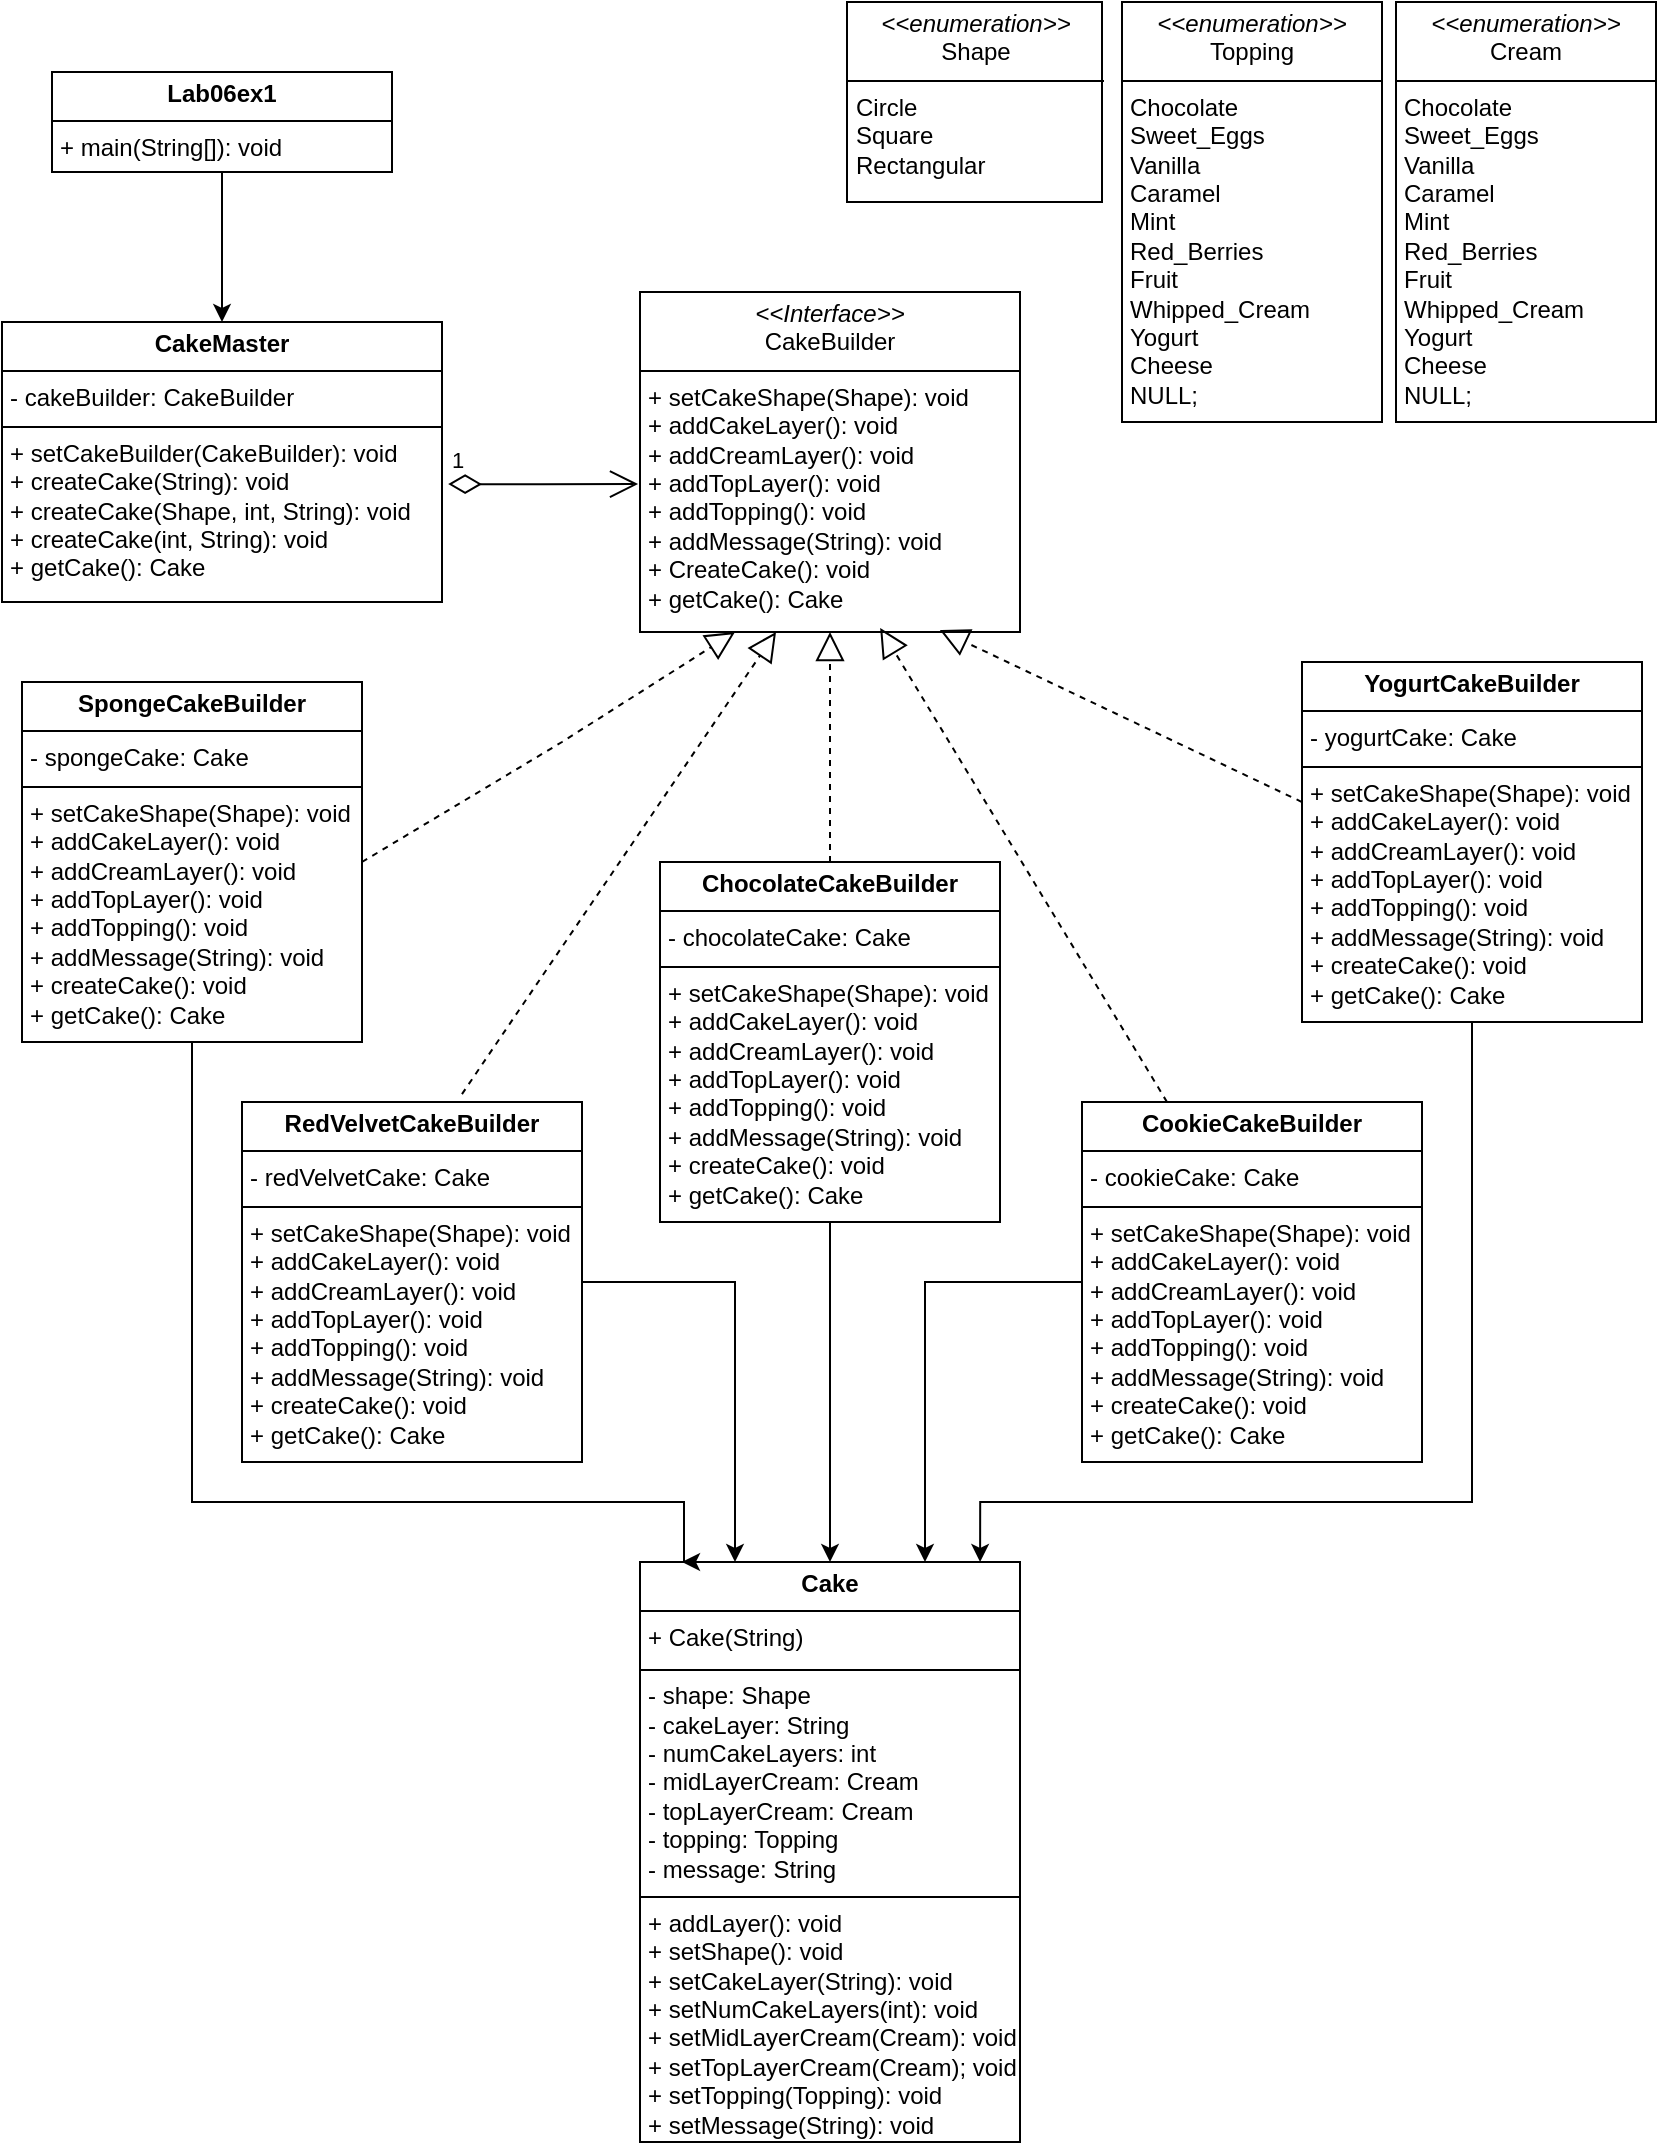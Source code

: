 <mxfile version="24.2.2" type="device">
  <diagram name="Página-1" id="mBvo0W72xKNeWZjzN-jS">
    <mxGraphModel dx="1529" dy="799" grid="1" gridSize="10" guides="1" tooltips="1" connect="1" arrows="1" fold="1" page="1" pageScale="1" pageWidth="827" pageHeight="1169" math="0" shadow="0">
      <root>
        <mxCell id="0" />
        <mxCell id="1" parent="0" />
        <mxCell id="tRLNnAY_f1KRqbkn1XkY-1" value="&lt;p style=&quot;margin:0px;margin-top:4px;text-align:center;&quot;&gt;&lt;i&gt;&amp;lt;&amp;lt;Interface&amp;gt;&amp;gt;&lt;/i&gt;&lt;br&gt;CakeBuilder&lt;/p&gt;&lt;hr size=&quot;1&quot; style=&quot;border-style:solid;&quot;&gt;&lt;p style=&quot;margin:0px;margin-left:4px;&quot;&gt;+ setCakeShape(Shape): void&lt;br&gt;+ addCakeLayer(): void&lt;/p&gt;&lt;p style=&quot;margin:0px;margin-left:4px;&quot;&gt;+ addCreamLayer(): void&lt;/p&gt;&lt;p style=&quot;margin:0px;margin-left:4px;&quot;&gt;+ addTopLayer(): void&lt;/p&gt;&lt;p style=&quot;margin:0px;margin-left:4px;&quot;&gt;+ addTopping(): void&lt;/p&gt;&lt;p style=&quot;margin:0px;margin-left:4px;&quot;&gt;+ addMessage(String): void&lt;/p&gt;&lt;p style=&quot;margin:0px;margin-left:4px;&quot;&gt;+ CreateCake(): void&lt;/p&gt;&lt;p style=&quot;margin:0px;margin-left:4px;&quot;&gt;+ getCake(): Cake&lt;/p&gt;" style="verticalAlign=top;align=left;overflow=fill;html=1;whiteSpace=wrap;" parent="1" vertex="1">
          <mxGeometry x="319" y="145" width="190" height="170" as="geometry" />
        </mxCell>
        <mxCell id="8yUIkWDaAz2AJ8cWUE-x-1" value="&lt;p style=&quot;margin:0px;margin-top:4px;text-align:center;&quot;&gt;&lt;b&gt;Cake&lt;/b&gt;&lt;/p&gt;&lt;hr size=&quot;1&quot; style=&quot;border-style:solid;&quot;&gt;&lt;p style=&quot;margin:0px;margin-left:4px;&quot;&gt;+ Cake(String)&lt;/p&gt;&lt;p style=&quot;margin:0px;margin-left:4px;&quot;&gt;&lt;br&gt;&lt;/p&gt;&lt;p style=&quot;margin:0px;margin-left:4px;&quot;&gt;- shape: Shape&lt;/p&gt;&lt;p style=&quot;margin:0px;margin-left:4px;&quot;&gt;- cakeLayer: String&lt;/p&gt;&lt;p style=&quot;margin:0px;margin-left:4px;&quot;&gt;- numCakeLayers: int&lt;/p&gt;&lt;p style=&quot;margin:0px;margin-left:4px;&quot;&gt;- midLayerCream: Cream&lt;/p&gt;&lt;p style=&quot;margin:0px;margin-left:4px;&quot;&gt;- topLayerCream: Cream&lt;/p&gt;&lt;p style=&quot;margin:0px;margin-left:4px;&quot;&gt;- topping: Topping&lt;/p&gt;&lt;p style=&quot;margin:0px;margin-left:4px;&quot;&gt;- message: String&lt;/p&gt;&lt;hr size=&quot;1&quot; style=&quot;border-style:solid;&quot;&gt;&lt;p style=&quot;margin:0px;margin-left:4px;&quot;&gt;+ addLayer(): void&lt;/p&gt;&lt;p style=&quot;margin:0px;margin-left:4px;&quot;&gt;+ setShape(): void&lt;/p&gt;&lt;p style=&quot;margin:0px;margin-left:4px;&quot;&gt;+ setCakeLayer(String): void&lt;/p&gt;&lt;p style=&quot;margin:0px;margin-left:4px;&quot;&gt;+ setNumCakeLayers(int): void&lt;/p&gt;&lt;p style=&quot;margin:0px;margin-left:4px;&quot;&gt;+ setMidLayerCream(Cream): void&lt;/p&gt;&lt;p style=&quot;margin:0px;margin-left:4px;&quot;&gt;+ setTopLayerCream(Cream); void&lt;/p&gt;&lt;p style=&quot;margin:0px;margin-left:4px;&quot;&gt;+ setTopping(Topping): void&lt;/p&gt;&lt;p style=&quot;margin:0px;margin-left:4px;&quot;&gt;+ setMessage(String): void&lt;/p&gt;" style="verticalAlign=top;align=left;overflow=fill;html=1;whiteSpace=wrap;" vertex="1" parent="1">
          <mxGeometry x="319" y="780" width="190" height="290" as="geometry" />
        </mxCell>
        <mxCell id="8yUIkWDaAz2AJ8cWUE-x-2" value="" style="line;strokeWidth=1;fillColor=none;align=left;verticalAlign=middle;spacingTop=-1;spacingLeft=3;spacingRight=3;rotatable=0;labelPosition=right;points=[];portConstraint=eastwest;strokeColor=inherit;" vertex="1" parent="1">
          <mxGeometry x="319" y="830" width="190" height="8" as="geometry" />
        </mxCell>
        <mxCell id="8yUIkWDaAz2AJ8cWUE-x-4" value="&lt;p style=&quot;margin:0px;margin-top:4px;text-align:center;&quot;&gt;&lt;b&gt;CakeMaster&lt;/b&gt;&lt;/p&gt;&lt;hr size=&quot;1&quot; style=&quot;border-style:solid;&quot;&gt;&lt;p style=&quot;margin:0px;margin-left:4px;&quot;&gt;&lt;span style=&quot;background-color: initial;&quot;&gt;- cakeBuilder: CakeBuilder&lt;/span&gt;&lt;/p&gt;&lt;hr size=&quot;1&quot; style=&quot;border-style:solid;&quot;&gt;&lt;p style=&quot;margin:0px;margin-left:4px;&quot;&gt;+ setCakeBuilder(CakeBuilder): void&lt;/p&gt;&lt;p style=&quot;margin:0px;margin-left:4px;&quot;&gt;+ createCake(String): void&lt;/p&gt;&lt;p style=&quot;margin:0px;margin-left:4px;&quot;&gt;+ createCake(Shape, int, String): void&lt;/p&gt;&lt;p style=&quot;margin:0px;margin-left:4px;&quot;&gt;+ createCake(int, String): void&lt;br&gt;&lt;/p&gt;&lt;p style=&quot;margin:0px;margin-left:4px;&quot;&gt;+ getCake(): Cake&lt;/p&gt;" style="verticalAlign=top;align=left;overflow=fill;html=1;whiteSpace=wrap;" vertex="1" parent="1">
          <mxGeometry y="160" width="220" height="140" as="geometry" />
        </mxCell>
        <mxCell id="8yUIkWDaAz2AJ8cWUE-x-5" value="&lt;p style=&quot;margin:0px;margin-top:4px;text-align:center;&quot;&gt;&lt;i&gt;&amp;lt;&amp;lt;enumeration&amp;gt;&amp;gt;&lt;/i&gt;&lt;br&gt;Cream&lt;/p&gt;&lt;hr size=&quot;1&quot; style=&quot;border-style:solid;&quot;&gt;&lt;p style=&quot;margin:0px;margin-left:4px;&quot;&gt;Chocolate&lt;/p&gt;&lt;p style=&quot;margin:0px;margin-left:4px;&quot;&gt;Sweet_Eggs&lt;/p&gt;&lt;p style=&quot;margin:0px;margin-left:4px;&quot;&gt;&lt;span style=&quot;background-color: initial;&quot;&gt;Vanilla&lt;/span&gt;&lt;/p&gt;&lt;p style=&quot;margin:0px;margin-left:4px;&quot;&gt;&lt;span style=&quot;background-color: initial;&quot;&gt;Caramel&lt;/span&gt;&lt;/p&gt;&lt;p style=&quot;margin:0px;margin-left:4px;&quot;&gt;&lt;span style=&quot;background-color: initial;&quot;&gt;Mint&lt;/span&gt;&lt;/p&gt;&lt;p style=&quot;margin:0px;margin-left:4px;&quot;&gt;&lt;span style=&quot;background-color: initial;&quot;&gt;Red_Berries&lt;/span&gt;&lt;/p&gt;&lt;p style=&quot;margin:0px;margin-left:4px;&quot;&gt;&lt;span style=&quot;background-color: initial;&quot;&gt;Fruit&lt;/span&gt;&lt;/p&gt;&lt;p style=&quot;margin:0px;margin-left:4px;&quot;&gt;&lt;span style=&quot;background-color: initial;&quot;&gt;Whipped_Cream&lt;/span&gt;&lt;/p&gt;&lt;p style=&quot;margin:0px;margin-left:4px;&quot;&gt;&lt;span style=&quot;background-color: initial;&quot;&gt;Yogurt&lt;/span&gt;&lt;/p&gt;&lt;p style=&quot;margin:0px;margin-left:4px;&quot;&gt;&lt;span style=&quot;background-color: initial;&quot;&gt;Cheese&lt;/span&gt;&lt;/p&gt;&lt;p style=&quot;margin:0px;margin-left:4px;&quot;&gt;&lt;span style=&quot;background-color: initial;&quot;&gt;NULL;&lt;/span&gt;&lt;/p&gt;" style="verticalAlign=top;align=left;overflow=fill;html=1;whiteSpace=wrap;" vertex="1" parent="1">
          <mxGeometry x="697" width="130" height="210" as="geometry" />
        </mxCell>
        <mxCell id="8yUIkWDaAz2AJ8cWUE-x-6" value="&lt;p style=&quot;margin:0px;margin-top:4px;text-align:center;&quot;&gt;&lt;i&gt;&amp;lt;&amp;lt;enumeration&amp;gt;&amp;gt;&lt;/i&gt;&lt;br&gt;Topping&lt;/p&gt;&lt;hr size=&quot;1&quot; style=&quot;border-style:solid;&quot;&gt;&lt;p style=&quot;margin:0px;margin-left:4px;&quot;&gt;Chocolate&lt;/p&gt;&lt;p style=&quot;margin:0px;margin-left:4px;&quot;&gt;Sweet_Eggs&lt;/p&gt;&lt;p style=&quot;margin:0px;margin-left:4px;&quot;&gt;&lt;span style=&quot;background-color: initial;&quot;&gt;Vanilla&lt;/span&gt;&lt;/p&gt;&lt;p style=&quot;margin:0px;margin-left:4px;&quot;&gt;&lt;span style=&quot;background-color: initial;&quot;&gt;Caramel&lt;/span&gt;&lt;/p&gt;&lt;p style=&quot;margin:0px;margin-left:4px;&quot;&gt;&lt;span style=&quot;background-color: initial;&quot;&gt;Mint&lt;/span&gt;&lt;/p&gt;&lt;p style=&quot;margin:0px;margin-left:4px;&quot;&gt;&lt;span style=&quot;background-color: initial;&quot;&gt;Red_Berries&lt;/span&gt;&lt;/p&gt;&lt;p style=&quot;margin:0px;margin-left:4px;&quot;&gt;&lt;span style=&quot;background-color: initial;&quot;&gt;Fruit&lt;/span&gt;&lt;/p&gt;&lt;p style=&quot;margin:0px;margin-left:4px;&quot;&gt;&lt;span style=&quot;background-color: initial;&quot;&gt;Whipped_Cream&lt;/span&gt;&lt;/p&gt;&lt;p style=&quot;margin:0px;margin-left:4px;&quot;&gt;&lt;span style=&quot;background-color: initial;&quot;&gt;Yogurt&lt;/span&gt;&lt;/p&gt;&lt;p style=&quot;margin:0px;margin-left:4px;&quot;&gt;&lt;span style=&quot;background-color: initial;&quot;&gt;Cheese&lt;/span&gt;&lt;/p&gt;&lt;p style=&quot;margin:0px;margin-left:4px;&quot;&gt;&lt;span style=&quot;background-color: initial;&quot;&gt;NULL;&lt;/span&gt;&lt;/p&gt;" style="verticalAlign=top;align=left;overflow=fill;html=1;whiteSpace=wrap;" vertex="1" parent="1">
          <mxGeometry x="560" width="130" height="210" as="geometry" />
        </mxCell>
        <mxCell id="8yUIkWDaAz2AJ8cWUE-x-7" value="&lt;p style=&quot;margin:0px;margin-top:4px;text-align:center;&quot;&gt;&lt;i&gt;&amp;lt;&amp;lt;enumeration&amp;gt;&amp;gt;&lt;/i&gt;&lt;br&gt;Shape&lt;/p&gt;&lt;hr size=&quot;1&quot; style=&quot;border-style:solid;&quot;&gt;&lt;p style=&quot;margin:0px;margin-left:4px;&quot;&gt;Circle&lt;/p&gt;&lt;p style=&quot;margin:0px;margin-left:4px;&quot;&gt;Square&lt;/p&gt;&lt;p style=&quot;margin:0px;margin-left:4px;&quot;&gt;Rectangular&lt;/p&gt;" style="verticalAlign=top;align=left;overflow=fill;html=1;whiteSpace=wrap;" vertex="1" parent="1">
          <mxGeometry x="422.5" width="127.5" height="100" as="geometry" />
        </mxCell>
        <mxCell id="8yUIkWDaAz2AJ8cWUE-x-29" style="edgeStyle=orthogonalEdgeStyle;rounded=0;orthogonalLoop=1;jettySize=auto;html=1;entryX=0.5;entryY=0;entryDx=0;entryDy=0;" edge="1" parent="1" source="8yUIkWDaAz2AJ8cWUE-x-8" target="8yUIkWDaAz2AJ8cWUE-x-1">
          <mxGeometry relative="1" as="geometry" />
        </mxCell>
        <mxCell id="8yUIkWDaAz2AJ8cWUE-x-8" value="&lt;p style=&quot;margin:0px;margin-top:4px;text-align:center;&quot;&gt;&lt;b&gt;ChocolateCakeBuilder&lt;/b&gt;&lt;/p&gt;&lt;hr size=&quot;1&quot; style=&quot;border-style:solid;&quot;&gt;&lt;p style=&quot;margin:0px;margin-left:4px;&quot;&gt;&lt;span style=&quot;background-color: initial;&quot;&gt;- chocolateCake: Cake&lt;/span&gt;&lt;/p&gt;&lt;hr size=&quot;1&quot; style=&quot;border-style:solid;&quot;&gt;&lt;p style=&quot;margin:0px;margin-left:4px;&quot;&gt;+ setCakeShape(Shape): void&lt;/p&gt;&lt;p style=&quot;margin:0px;margin-left:4px;&quot;&gt;+ addCakeLayer(): void&lt;/p&gt;&lt;p style=&quot;margin:0px;margin-left:4px;&quot;&gt;+ addCreamLayer(): void&lt;/p&gt;&lt;p style=&quot;margin:0px;margin-left:4px;&quot;&gt;+ addTopLayer(): void&lt;/p&gt;&lt;p style=&quot;margin:0px;margin-left:4px;&quot;&gt;+ addTopping(): void&lt;/p&gt;&lt;p style=&quot;margin:0px;margin-left:4px;&quot;&gt;+ addMessage(String): void&lt;/p&gt;&lt;p style=&quot;margin:0px;margin-left:4px;&quot;&gt;+ createCake(): void&lt;/p&gt;&lt;p style=&quot;margin:0px;margin-left:4px;&quot;&gt;+ getCake(): Cake&lt;/p&gt;" style="verticalAlign=top;align=left;overflow=fill;html=1;whiteSpace=wrap;" vertex="1" parent="1">
          <mxGeometry x="329" y="430" width="170" height="180" as="geometry" />
        </mxCell>
        <mxCell id="8yUIkWDaAz2AJ8cWUE-x-9" value="&lt;p style=&quot;margin:0px;margin-top:4px;text-align:center;&quot;&gt;&lt;b&gt;SpongeCakeBuilder&lt;/b&gt;&lt;/p&gt;&lt;hr size=&quot;1&quot; style=&quot;border-style:solid;&quot;&gt;&lt;p style=&quot;margin:0px;margin-left:4px;&quot;&gt;&lt;span style=&quot;background-color: initial;&quot;&gt;- spongeCake: Cake&lt;/span&gt;&lt;/p&gt;&lt;hr size=&quot;1&quot; style=&quot;border-style:solid;&quot;&gt;&lt;p style=&quot;margin:0px;margin-left:4px;&quot;&gt;+ setCakeShape(Shape): void&lt;/p&gt;&lt;p style=&quot;margin:0px;margin-left:4px;&quot;&gt;+ addCakeLayer(): void&lt;/p&gt;&lt;p style=&quot;margin:0px;margin-left:4px;&quot;&gt;+ addCreamLayer(): void&lt;/p&gt;&lt;p style=&quot;margin:0px;margin-left:4px;&quot;&gt;+ addTopLayer(): void&lt;/p&gt;&lt;p style=&quot;margin:0px;margin-left:4px;&quot;&gt;+ addTopping(): void&lt;/p&gt;&lt;p style=&quot;margin:0px;margin-left:4px;&quot;&gt;+ addMessage(String): void&lt;/p&gt;&lt;p style=&quot;margin:0px;margin-left:4px;&quot;&gt;+ createCake(): void&lt;/p&gt;&lt;p style=&quot;margin:0px;margin-left:4px;&quot;&gt;+ getCake(): Cake&lt;/p&gt;" style="verticalAlign=top;align=left;overflow=fill;html=1;whiteSpace=wrap;" vertex="1" parent="1">
          <mxGeometry x="10" y="340" width="170" height="180" as="geometry" />
        </mxCell>
        <mxCell id="8yUIkWDaAz2AJ8cWUE-x-10" value="&lt;p style=&quot;margin:0px;margin-top:4px;text-align:center;&quot;&gt;&lt;b&gt;YogurtCakeBuilder&lt;/b&gt;&lt;/p&gt;&lt;hr size=&quot;1&quot; style=&quot;border-style:solid;&quot;&gt;&lt;p style=&quot;margin:0px;margin-left:4px;&quot;&gt;&lt;span style=&quot;background-color: initial;&quot;&gt;- yogurtCake: Cake&lt;/span&gt;&lt;/p&gt;&lt;hr size=&quot;1&quot; style=&quot;border-style:solid;&quot;&gt;&lt;p style=&quot;margin:0px;margin-left:4px;&quot;&gt;+ setCakeShape(Shape): void&lt;/p&gt;&lt;p style=&quot;margin:0px;margin-left:4px;&quot;&gt;+ addCakeLayer(): void&lt;/p&gt;&lt;p style=&quot;margin:0px;margin-left:4px;&quot;&gt;+ addCreamLayer(): void&lt;/p&gt;&lt;p style=&quot;margin:0px;margin-left:4px;&quot;&gt;+ addTopLayer(): void&lt;/p&gt;&lt;p style=&quot;margin:0px;margin-left:4px;&quot;&gt;+ addTopping(): void&lt;/p&gt;&lt;p style=&quot;margin:0px;margin-left:4px;&quot;&gt;+ addMessage(String): void&lt;/p&gt;&lt;p style=&quot;margin:0px;margin-left:4px;&quot;&gt;+ createCake(): void&lt;/p&gt;&lt;p style=&quot;margin:0px;margin-left:4px;&quot;&gt;+ getCake(): Cake&lt;/p&gt;" style="verticalAlign=top;align=left;overflow=fill;html=1;whiteSpace=wrap;" vertex="1" parent="1">
          <mxGeometry x="650" y="330" width="170" height="180" as="geometry" />
        </mxCell>
        <mxCell id="8yUIkWDaAz2AJ8cWUE-x-30" style="edgeStyle=orthogonalEdgeStyle;rounded=0;orthogonalLoop=1;jettySize=auto;html=1;entryX=0.75;entryY=0;entryDx=0;entryDy=0;" edge="1" parent="1" source="8yUIkWDaAz2AJ8cWUE-x-11" target="8yUIkWDaAz2AJ8cWUE-x-1">
          <mxGeometry relative="1" as="geometry" />
        </mxCell>
        <mxCell id="8yUIkWDaAz2AJ8cWUE-x-11" value="&lt;p style=&quot;margin:0px;margin-top:4px;text-align:center;&quot;&gt;&lt;b&gt;CookieCakeBuilder&lt;/b&gt;&lt;/p&gt;&lt;hr size=&quot;1&quot; style=&quot;border-style:solid;&quot;&gt;&lt;p style=&quot;margin:0px;margin-left:4px;&quot;&gt;&lt;span style=&quot;background-color: initial;&quot;&gt;- cookieCake: Cake&lt;/span&gt;&lt;/p&gt;&lt;hr size=&quot;1&quot; style=&quot;border-style:solid;&quot;&gt;&lt;p style=&quot;margin:0px;margin-left:4px;&quot;&gt;+ setCakeShape(Shape): void&lt;/p&gt;&lt;p style=&quot;margin:0px;margin-left:4px;&quot;&gt;+ addCakeLayer(): void&lt;/p&gt;&lt;p style=&quot;margin:0px;margin-left:4px;&quot;&gt;+ addCreamLayer(): void&lt;/p&gt;&lt;p style=&quot;margin:0px;margin-left:4px;&quot;&gt;+ addTopLayer(): void&lt;/p&gt;&lt;p style=&quot;margin:0px;margin-left:4px;&quot;&gt;+ addTopping(): void&lt;/p&gt;&lt;p style=&quot;margin:0px;margin-left:4px;&quot;&gt;+ addMessage(String): void&lt;/p&gt;&lt;p style=&quot;margin:0px;margin-left:4px;&quot;&gt;+ createCake(): void&lt;/p&gt;&lt;p style=&quot;margin:0px;margin-left:4px;&quot;&gt;+ getCake(): Cake&lt;/p&gt;" style="verticalAlign=top;align=left;overflow=fill;html=1;whiteSpace=wrap;" vertex="1" parent="1">
          <mxGeometry x="540" y="550" width="170" height="180" as="geometry" />
        </mxCell>
        <mxCell id="8yUIkWDaAz2AJ8cWUE-x-32" style="edgeStyle=orthogonalEdgeStyle;rounded=0;orthogonalLoop=1;jettySize=auto;html=1;entryX=0.25;entryY=0;entryDx=0;entryDy=0;" edge="1" parent="1" source="8yUIkWDaAz2AJ8cWUE-x-12" target="8yUIkWDaAz2AJ8cWUE-x-1">
          <mxGeometry relative="1" as="geometry" />
        </mxCell>
        <mxCell id="8yUIkWDaAz2AJ8cWUE-x-12" value="&lt;p style=&quot;margin:0px;margin-top:4px;text-align:center;&quot;&gt;&lt;b&gt;RedVelvetCakeBuilder&lt;/b&gt;&lt;/p&gt;&lt;hr size=&quot;1&quot; style=&quot;border-style:solid;&quot;&gt;&lt;p style=&quot;margin:0px;margin-left:4px;&quot;&gt;&lt;span style=&quot;background-color: initial;&quot;&gt;- redVelvetCake: Cake&lt;/span&gt;&lt;/p&gt;&lt;hr size=&quot;1&quot; style=&quot;border-style:solid;&quot;&gt;&lt;p style=&quot;margin:0px;margin-left:4px;&quot;&gt;+ setCakeShape(Shape): void&lt;/p&gt;&lt;p style=&quot;margin:0px;margin-left:4px;&quot;&gt;+ addCakeLayer(): void&lt;/p&gt;&lt;p style=&quot;margin:0px;margin-left:4px;&quot;&gt;+ addCreamLayer(): void&lt;/p&gt;&lt;p style=&quot;margin:0px;margin-left:4px;&quot;&gt;+ addTopLayer(): void&lt;/p&gt;&lt;p style=&quot;margin:0px;margin-left:4px;&quot;&gt;+ addTopping(): void&lt;/p&gt;&lt;p style=&quot;margin:0px;margin-left:4px;&quot;&gt;+ addMessage(String): void&lt;/p&gt;&lt;p style=&quot;margin:0px;margin-left:4px;&quot;&gt;+ createCake(): void&lt;/p&gt;&lt;p style=&quot;margin:0px;margin-left:4px;&quot;&gt;+ getCake(): Cake&lt;/p&gt;" style="verticalAlign=top;align=left;overflow=fill;html=1;whiteSpace=wrap;" vertex="1" parent="1">
          <mxGeometry x="120" y="550" width="170" height="180" as="geometry" />
        </mxCell>
        <mxCell id="8yUIkWDaAz2AJ8cWUE-x-13" value="&lt;p style=&quot;margin:0px;margin-top:4px;text-align:center;&quot;&gt;&lt;b&gt;Lab06ex1&lt;/b&gt;&lt;/p&gt;&lt;hr size=&quot;1&quot; style=&quot;border-style:solid;&quot;&gt;&lt;p style=&quot;margin:0px;margin-left:4px;&quot;&gt;+ main(String[]): void&lt;/p&gt;" style="verticalAlign=top;align=left;overflow=fill;html=1;whiteSpace=wrap;" vertex="1" parent="1">
          <mxGeometry x="25" y="35" width="170" height="50" as="geometry" />
        </mxCell>
        <mxCell id="8yUIkWDaAz2AJ8cWUE-x-19" style="edgeStyle=orthogonalEdgeStyle;rounded=0;orthogonalLoop=1;jettySize=auto;html=1;entryX=0.5;entryY=0;entryDx=0;entryDy=0;" edge="1" parent="1" source="8yUIkWDaAz2AJ8cWUE-x-13" target="8yUIkWDaAz2AJ8cWUE-x-4">
          <mxGeometry relative="1" as="geometry" />
        </mxCell>
        <mxCell id="8yUIkWDaAz2AJ8cWUE-x-24" value="" style="endArrow=block;dashed=1;endFill=0;endSize=12;html=1;rounded=0;entryX=0.25;entryY=1;entryDx=0;entryDy=0;exitX=1;exitY=0.5;exitDx=0;exitDy=0;" edge="1" parent="1" source="8yUIkWDaAz2AJ8cWUE-x-9" target="tRLNnAY_f1KRqbkn1XkY-1">
          <mxGeometry width="160" relative="1" as="geometry">
            <mxPoint x="210" y="450" as="sourcePoint" />
            <mxPoint x="370" y="450" as="targetPoint" />
            <Array as="points">
              <mxPoint x="280" y="370" />
            </Array>
          </mxGeometry>
        </mxCell>
        <mxCell id="8yUIkWDaAz2AJ8cWUE-x-25" value="" style="endArrow=block;dashed=1;endFill=0;endSize=12;html=1;rounded=0;entryX=0.5;entryY=1;entryDx=0;entryDy=0;exitX=0.5;exitY=0;exitDx=0;exitDy=0;" edge="1" parent="1" source="8yUIkWDaAz2AJ8cWUE-x-8" target="tRLNnAY_f1KRqbkn1XkY-1">
          <mxGeometry width="160" relative="1" as="geometry">
            <mxPoint x="210" y="450" as="sourcePoint" />
            <mxPoint x="370" y="450" as="targetPoint" />
          </mxGeometry>
        </mxCell>
        <mxCell id="8yUIkWDaAz2AJ8cWUE-x-26" value="" style="endArrow=block;dashed=1;endFill=0;endSize=12;html=1;rounded=0;entryX=0.358;entryY=1;entryDx=0;entryDy=0;entryPerimeter=0;exitX=0.647;exitY=-0.022;exitDx=0;exitDy=0;exitPerimeter=0;" edge="1" parent="1" source="8yUIkWDaAz2AJ8cWUE-x-12" target="tRLNnAY_f1KRqbkn1XkY-1">
          <mxGeometry width="160" relative="1" as="geometry">
            <mxPoint x="210" y="450" as="sourcePoint" />
            <mxPoint x="370" y="450" as="targetPoint" />
          </mxGeometry>
        </mxCell>
        <mxCell id="8yUIkWDaAz2AJ8cWUE-x-27" value="" style="endArrow=block;dashed=1;endFill=0;endSize=12;html=1;rounded=0;entryX=0.632;entryY=0.988;entryDx=0;entryDy=0;entryPerimeter=0;exitX=0.25;exitY=0;exitDx=0;exitDy=0;" edge="1" parent="1" source="8yUIkWDaAz2AJ8cWUE-x-11" target="tRLNnAY_f1KRqbkn1XkY-1">
          <mxGeometry width="160" relative="1" as="geometry">
            <mxPoint x="460" y="450" as="sourcePoint" />
            <mxPoint x="620" y="450" as="targetPoint" />
          </mxGeometry>
        </mxCell>
        <mxCell id="8yUIkWDaAz2AJ8cWUE-x-28" value="" style="endArrow=block;dashed=1;endFill=0;endSize=12;html=1;rounded=0;entryX=0.789;entryY=0.994;entryDx=0;entryDy=0;entryPerimeter=0;exitX=0;exitY=0.389;exitDx=0;exitDy=0;exitPerimeter=0;" edge="1" parent="1" source="8yUIkWDaAz2AJ8cWUE-x-10" target="tRLNnAY_f1KRqbkn1XkY-1">
          <mxGeometry width="160" relative="1" as="geometry">
            <mxPoint x="460" y="450" as="sourcePoint" />
            <mxPoint x="620" y="450" as="targetPoint" />
          </mxGeometry>
        </mxCell>
        <mxCell id="8yUIkWDaAz2AJ8cWUE-x-31" style="edgeStyle=orthogonalEdgeStyle;rounded=0;orthogonalLoop=1;jettySize=auto;html=1;entryX=0.895;entryY=0;entryDx=0;entryDy=0;entryPerimeter=0;" edge="1" parent="1" source="8yUIkWDaAz2AJ8cWUE-x-10" target="8yUIkWDaAz2AJ8cWUE-x-1">
          <mxGeometry relative="1" as="geometry">
            <Array as="points">
              <mxPoint x="735" y="750" />
              <mxPoint x="489" y="750" />
            </Array>
          </mxGeometry>
        </mxCell>
        <mxCell id="8yUIkWDaAz2AJ8cWUE-x-33" style="edgeStyle=orthogonalEdgeStyle;rounded=0;orthogonalLoop=1;jettySize=auto;html=1;" edge="1" parent="1" source="8yUIkWDaAz2AJ8cWUE-x-9">
          <mxGeometry relative="1" as="geometry">
            <mxPoint x="340" y="780" as="targetPoint" />
            <Array as="points">
              <mxPoint x="95" y="750" />
              <mxPoint x="341" y="750" />
            </Array>
          </mxGeometry>
        </mxCell>
        <mxCell id="8yUIkWDaAz2AJ8cWUE-x-35" value="1" style="endArrow=open;html=1;endSize=12;startArrow=diamondThin;startSize=14;startFill=0;edgeStyle=orthogonalEdgeStyle;align=left;verticalAlign=bottom;rounded=0;entryX=-0.005;entryY=0.565;entryDx=0;entryDy=0;entryPerimeter=0;exitX=1.014;exitY=0.579;exitDx=0;exitDy=0;exitPerimeter=0;" edge="1" parent="1" source="8yUIkWDaAz2AJ8cWUE-x-4" target="tRLNnAY_f1KRqbkn1XkY-1">
          <mxGeometry x="-1" y="3" relative="1" as="geometry">
            <mxPoint x="540" y="330" as="sourcePoint" />
            <mxPoint x="700" y="330" as="targetPoint" />
          </mxGeometry>
        </mxCell>
      </root>
    </mxGraphModel>
  </diagram>
</mxfile>
